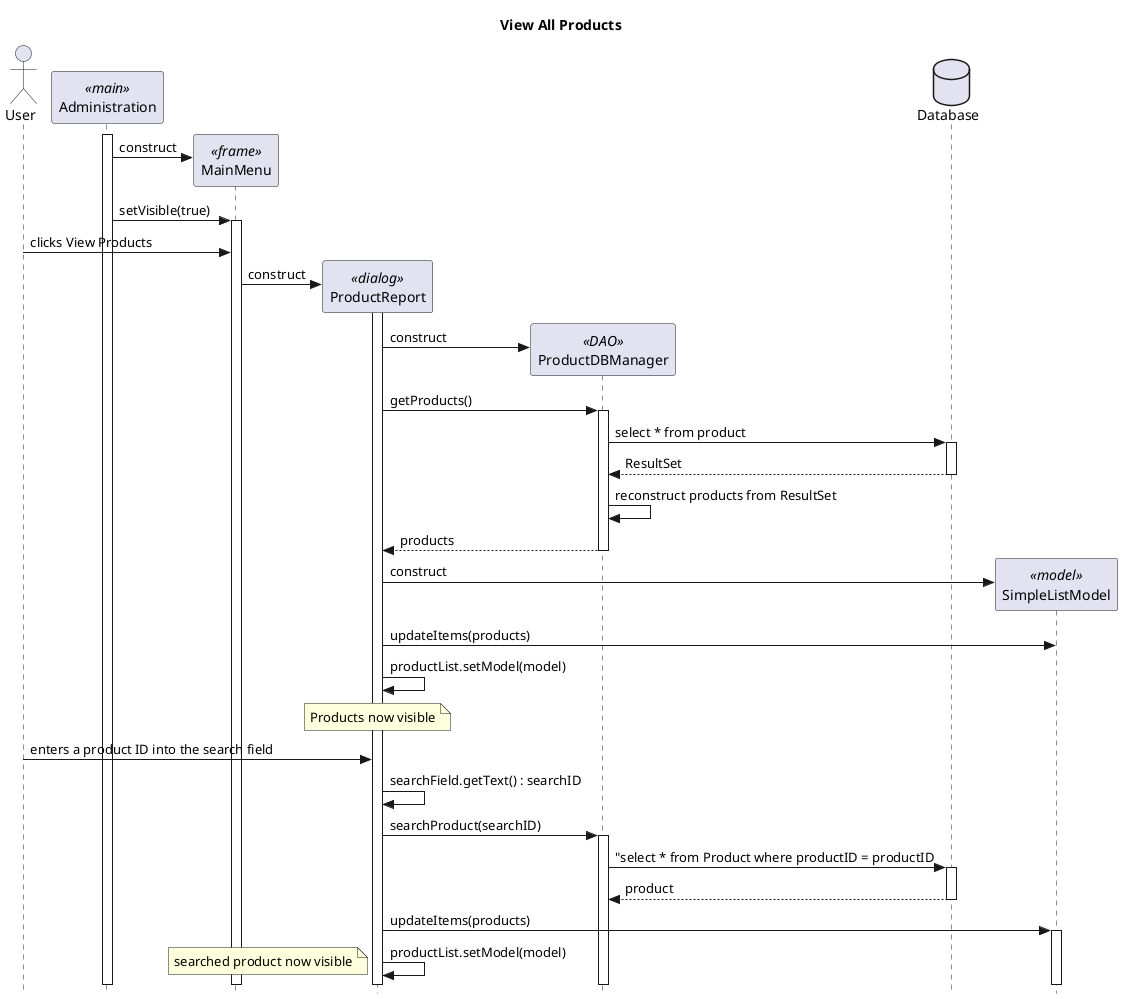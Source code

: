 @startuml

	skinparam {
		Style strictuml
	}
	 
	title View All Products
	 
	actor User as user
	participant "Administration" as main <<main>>
	main++
	
    create "MainMenu" as menu <<frame>>
    main -> menu : construct
    
    main -> menu: setVisible(true)
    menu++
    
    user -> menu: clicks View Products
    
    create "ProductReport" as dialog <<dialog>>
  
    
    menu -> dialog : construct
    dialog++

   'creates a Data Access Object
   create "ProductDBManager" as dao <<DAO>>
   dialog -> dao : construct
  
   dialog -> dao: getProducts()
   dao++
   
   database Database as project
   dao -> project++ : select * from product
   return ResultSet
   dao -> dao: reconstruct products from ResultSet
   return products
   
   
   
   'creates a SimpleListModel to help 
   create "SimpleListModel" as model <<model>>
   dialog -> model : construct
   
   dialog-> model : updateItems(products)
   
   
   dialog -> dialog : productList.setModel(model)
   note over dialog: Products now visible
   
   user -> dialog : enters a product ID into the search field
   dialog -> dialog : searchField.getText() : searchID
   dialog -> dao++ : searchProduct(searchID)
   dao-> project++: "select * from Product where productID = productID 
   return product


   
   dialog -> model++: updateItems(products)
   dialog -> dialog: productList.setModel(model)
   
   
   note left: searched product now visible
   
   
   
   


    
	@enduml

